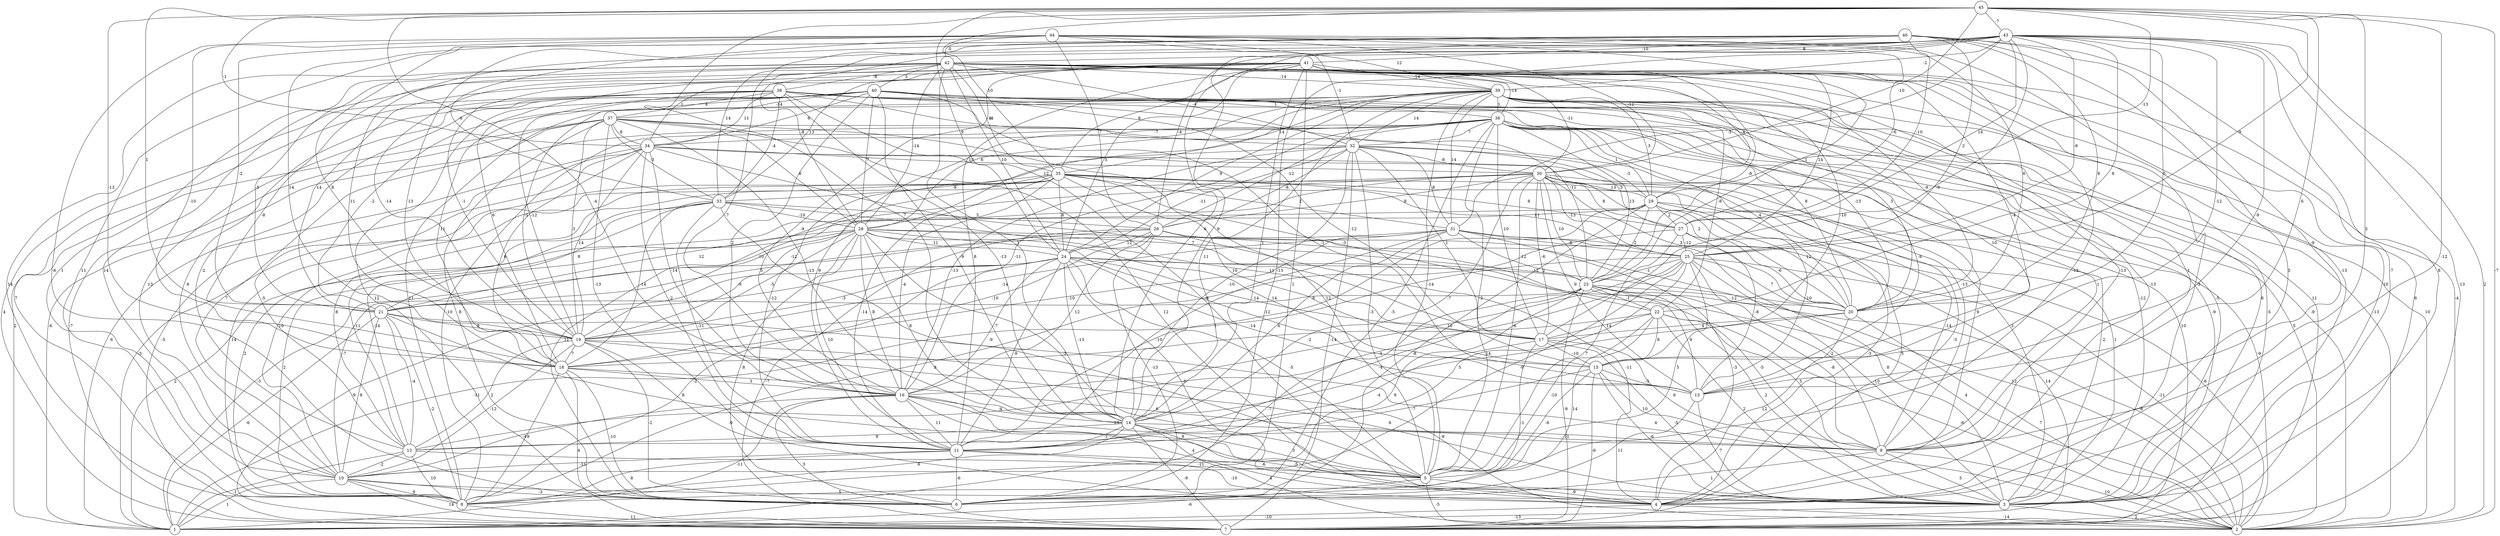 graph { 
	 fontname="Helvetica,Arial,sans-serif" 
	 node [shape = circle]; 
	 46 -- 3 [label = "-7"];
	 46 -- 4 [label = "3"];
	 46 -- 8 [label = "11"];
	 46 -- 9 [label = "-9"];
	 46 -- 14 [label = "9"];
	 46 -- 16 [label = "-7"];
	 46 -- 18 [label = "13"];
	 46 -- 19 [label = "8"];
	 46 -- 20 [label = "8"];
	 46 -- 25 [label = "2"];
	 46 -- 27 [label = "-10"];
	 46 -- 41 [label = "-10"];
	 45 -- 2 [label = "-7"];
	 45 -- 4 [label = "-12"];
	 45 -- 9 [label = "3"];
	 45 -- 13 [label = "6"];
	 45 -- 14 [label = "7"];
	 45 -- 16 [label = "-4"];
	 45 -- 18 [label = "-13"];
	 45 -- 21 [label = "1"];
	 45 -- 24 [label = "9"];
	 45 -- 25 [label = "9"];
	 45 -- 29 [label = "-13"];
	 45 -- 30 [label = "-10"];
	 45 -- 34 [label = "-1"];
	 45 -- 35 [label = "10"];
	 45 -- 43 [label = "-7"];
	 44 -- 3 [label = "-13"];
	 44 -- 6 [label = "-8"];
	 44 -- 18 [label = "-10"];
	 44 -- 19 [label = "14"];
	 44 -- 20 [label = "6"];
	 44 -- 21 [label = "-2"];
	 44 -- 23 [label = "-1"];
	 44 -- 26 [label = "7"];
	 44 -- 27 [label = "-6"];
	 44 -- 30 [label = "-12"];
	 44 -- 32 [label = "-1"];
	 44 -- 33 [label = "-6"];
	 44 -- 39 [label = "12"];
	 44 -- 42 [label = "-5"];
	 43 -- 2 [label = "2"];
	 43 -- 3 [label = "8"];
	 43 -- 6 [label = "-13"];
	 43 -- 7 [label = "13"];
	 43 -- 13 [label = "-9"];
	 43 -- 14 [label = "-6"];
	 43 -- 15 [label = "-12"];
	 43 -- 17 [label = "-8"];
	 43 -- 18 [label = "11"];
	 43 -- 20 [label = "5"];
	 43 -- 22 [label = "8"];
	 43 -- 25 [label = "-8"];
	 43 -- 26 [label = "-4"];
	 43 -- 27 [label = "14"];
	 43 -- 28 [label = "-8"];
	 43 -- 31 [label = "-5"];
	 43 -- 33 [label = "14"];
	 43 -- 39 [label = "-2"];
	 43 -- 42 [label = "8"];
	 42 -- 4 [label = "-13"];
	 42 -- 7 [label = "11"];
	 42 -- 8 [label = "14"];
	 42 -- 10 [label = "1"];
	 42 -- 14 [label = "1"];
	 42 -- 15 [label = "-10"];
	 42 -- 18 [label = "-8"];
	 42 -- 19 [label = "-14"];
	 42 -- 20 [label = "-9"];
	 42 -- 21 [label = "-5"];
	 42 -- 24 [label = "10"];
	 42 -- 28 [label = "-14"];
	 42 -- 29 [label = "-4"];
	 42 -- 32 [label = "-4"];
	 42 -- 35 [label = "4"];
	 42 -- 36 [label = "-14"];
	 42 -- 38 [label = "-8"];
	 42 -- 39 [label = "-14"];
	 42 -- 40 [label = "3"];
	 41 -- 2 [label = "-4"];
	 41 -- 3 [label = "10"];
	 41 -- 4 [label = "-3"];
	 41 -- 5 [label = "-12"];
	 41 -- 6 [label = "1"];
	 41 -- 7 [label = "6"];
	 41 -- 10 [label = "14"];
	 41 -- 11 [label = "8"];
	 41 -- 14 [label = "1"];
	 41 -- 15 [label = "-4"];
	 41 -- 16 [label = "-9"];
	 41 -- 18 [label = "6"];
	 41 -- 19 [label = "-1"];
	 41 -- 21 [label = "14"];
	 41 -- 23 [label = "-8"];
	 41 -- 24 [label = "5"];
	 41 -- 25 [label = "14"];
	 41 -- 30 [label = "-11"];
	 41 -- 33 [label = "13"];
	 41 -- 34 [label = "1"];
	 41 -- 35 [label = "8"];
	 41 -- 39 [label = "-14"];
	 40 -- 2 [label = "-13"];
	 40 -- 3 [label = "-5"];
	 40 -- 6 [label = "12"];
	 40 -- 9 [label = "-13"];
	 40 -- 10 [label = "13"];
	 40 -- 12 [label = "-2"];
	 40 -- 13 [label = "-1"];
	 40 -- 14 [label = "-9"];
	 40 -- 15 [label = "-12"];
	 40 -- 16 [label = "2"];
	 40 -- 18 [label = "11"];
	 40 -- 19 [label = "-5"];
	 40 -- 20 [label = "-13"];
	 40 -- 28 [label = "7"];
	 40 -- 34 [label = "6"];
	 40 -- 36 [label = "1"];
	 40 -- 37 [label = "-14"];
	 39 -- 2 [label = "10"];
	 39 -- 3 [label = "8"];
	 39 -- 5 [label = "-14"];
	 39 -- 7 [label = "-5"];
	 39 -- 8 [label = "11"];
	 39 -- 9 [label = "1"];
	 39 -- 11 [label = "9"];
	 39 -- 13 [label = "10"];
	 39 -- 14 [label = "11"];
	 39 -- 20 [label = "3"];
	 39 -- 21 [label = "-2"];
	 39 -- 22 [label = "-8"];
	 39 -- 24 [label = "9"];
	 39 -- 28 [label = "6"];
	 39 -- 29 [label = "3"];
	 39 -- 31 [label = "14"];
	 39 -- 32 [label = "14"];
	 39 -- 35 [label = "14"];
	 39 -- 36 [label = "1"];
	 38 -- 2 [label = "-9"];
	 38 -- 3 [label = "-12"];
	 38 -- 4 [label = "-6"];
	 38 -- 7 [label = "4"];
	 38 -- 8 [label = "7"];
	 38 -- 10 [label = "6"];
	 38 -- 14 [label = "-13"];
	 38 -- 19 [label = "-12"];
	 38 -- 20 [label = "8"];
	 38 -- 23 [label = "-11"];
	 38 -- 32 [label = "-14"];
	 38 -- 33 [label = "-4"];
	 38 -- 34 [label = "11"];
	 38 -- 37 [label = "4"];
	 37 -- 1 [label = "2"];
	 37 -- 4 [label = "12"];
	 37 -- 5 [label = "12"];
	 37 -- 6 [label = "8"];
	 37 -- 7 [label = "-7"];
	 37 -- 9 [label = "-13"];
	 37 -- 10 [label = "7"];
	 37 -- 11 [label = "-13"];
	 37 -- 14 [label = "-13"];
	 37 -- 19 [label = "3"];
	 37 -- 28 [label = "8"];
	 37 -- 33 [label = "-3"];
	 37 -- 34 [label = "8"];
	 36 -- 1 [label = "-6"];
	 36 -- 2 [label = "5"];
	 36 -- 3 [label = "-9"];
	 36 -- 4 [label = "9"];
	 36 -- 5 [label = "-2"];
	 36 -- 6 [label = "-5"];
	 36 -- 7 [label = "10"];
	 36 -- 8 [label = "-10"];
	 36 -- 9 [label = "1"];
	 36 -- 13 [label = "-8"];
	 36 -- 16 [label = "-11"];
	 36 -- 17 [label = "10"];
	 36 -- 20 [label = "4"];
	 36 -- 23 [label = "13"];
	 36 -- 26 [label = "-12"];
	 36 -- 28 [label = "12"];
	 36 -- 29 [label = "1"];
	 36 -- 32 [label = "7"];
	 36 -- 34 [label = "-7"];
	 35 -- 1 [label = "-3"];
	 35 -- 3 [label = "1"];
	 35 -- 7 [label = "5"];
	 35 -- 10 [label = "10"];
	 35 -- 11 [label = "-14"];
	 35 -- 12 [label = "8"];
	 35 -- 15 [label = "10"];
	 35 -- 16 [label = "-4"];
	 35 -- 19 [label = "10"];
	 35 -- 22 [label = "-3"];
	 35 -- 24 [label = "8"];
	 35 -- 25 [label = "11"];
	 35 -- 27 [label = "8"];
	 35 -- 31 [label = "2"];
	 35 -- 33 [label = "-9"];
	 34 -- 1 [label = "6"];
	 34 -- 3 [label = "3"];
	 34 -- 7 [label = "-5"];
	 34 -- 11 [label = "-2"];
	 34 -- 12 [label = "-5"];
	 34 -- 16 [label = "-14"];
	 34 -- 17 [label = "7"];
	 34 -- 18 [label = "6"];
	 34 -- 19 [label = "14"];
	 34 -- 20 [label = "2"];
	 34 -- 30 [label = "13"];
	 33 -- 5 [label = "-9"];
	 33 -- 8 [label = "2"];
	 33 -- 11 [label = "-11"];
	 33 -- 12 [label = "-11"];
	 33 -- 17 [label = "11"];
	 33 -- 18 [label = "-14"];
	 33 -- 21 [label = "8"];
	 33 -- 26 [label = "3"];
	 33 -- 28 [label = "-10"];
	 32 -- 5 [label = "-3"];
	 32 -- 7 [label = "-14"];
	 32 -- 11 [label = "-12"];
	 32 -- 14 [label = "-10"];
	 32 -- 16 [label = "-13"];
	 32 -- 17 [label = "1"];
	 32 -- 24 [label = "-11"];
	 32 -- 26 [label = "-8"];
	 32 -- 27 [label = "3"];
	 32 -- 29 [label = "-3"];
	 32 -- 30 [label = "-8"];
	 32 -- 31 [label = "8"];
	 31 -- 1 [label = "-3"];
	 31 -- 3 [label = "8"];
	 31 -- 4 [label = "-3"];
	 31 -- 7 [label = "14"];
	 31 -- 11 [label = "-10"];
	 31 -- 14 [label = "6"];
	 31 -- 18 [label = "-10"];
	 31 -- 19 [label = "-14"];
	 31 -- 23 [label = "12"];
	 31 -- 25 [label = "-8"];
	 30 -- 2 [label = "-9"];
	 30 -- 3 [label = "-2"];
	 30 -- 4 [label = "-3"];
	 30 -- 5 [label = "-6"];
	 30 -- 6 [label = "11"];
	 30 -- 8 [label = "14"];
	 30 -- 13 [label = "9"];
	 30 -- 14 [label = "-7"];
	 30 -- 17 [label = "-6"];
	 30 -- 19 [label = "-12"];
	 30 -- 20 [label = "3"];
	 30 -- 23 [label = "10"];
	 30 -- 25 [label = "-13"];
	 30 -- 26 [label = "9"];
	 30 -- 27 [label = "8"];
	 30 -- 29 [label = "13"];
	 29 -- 4 [label = "-3"];
	 29 -- 6 [label = "-8"];
	 29 -- 9 [label = "-14"];
	 29 -- 11 [label = "1"];
	 29 -- 12 [label = "-14"];
	 29 -- 13 [label = "-10"];
	 29 -- 20 [label = "12"];
	 29 -- 21 [label = "12"];
	 29 -- 23 [label = "2"];
	 29 -- 27 [label = "2"];
	 28 -- 1 [label = "2"];
	 28 -- 2 [label = "12"];
	 28 -- 5 [label = "-3"];
	 28 -- 6 [label = "8"];
	 28 -- 8 [label = "2"];
	 28 -- 10 [label = "-7"];
	 28 -- 11 [label = "10"];
	 28 -- 13 [label = "-12"];
	 28 -- 14 [label = "8"];
	 28 -- 15 [label = "14"];
	 28 -- 16 [label = "8"];
	 28 -- 19 [label = "-5"];
	 28 -- 20 [label = "2"];
	 28 -- 24 [label = "11"];
	 27 -- 5 [label = "7"];
	 27 -- 8 [label = "8"];
	 27 -- 13 [label = "-8"];
	 27 -- 20 [label = "-6"];
	 27 -- 25 [label = "-12"];
	 26 -- 2 [label = "-6"];
	 26 -- 3 [label = "-5"];
	 26 -- 4 [label = "-11"];
	 26 -- 6 [label = "-13"];
	 26 -- 7 [label = "-7"];
	 26 -- 16 [label = "12"];
	 26 -- 18 [label = "-10"];
	 26 -- 21 [label = "5"];
	 26 -- 24 [label = "12"];
	 25 -- 1 [label = "-11"];
	 25 -- 2 [label = "-11"];
	 25 -- 3 [label = "-10"];
	 25 -- 5 [label = "5"];
	 25 -- 9 [label = "-2"];
	 25 -- 10 [label = "-9"];
	 25 -- 11 [label = "14"];
	 25 -- 12 [label = "-4"];
	 25 -- 16 [label = "10"];
	 25 -- 20 [label = "7"];
	 25 -- 23 [label = "-1"];
	 24 -- 2 [label = "4"];
	 24 -- 4 [label = "-6"];
	 24 -- 5 [label = "-5"];
	 24 -- 7 [label = "-9"];
	 24 -- 8 [label = "-2"];
	 24 -- 11 [label = "-9"];
	 24 -- 13 [label = "-14"];
	 24 -- 14 [label = "-13"];
	 24 -- 16 [label = "-7"];
	 24 -- 17 [label = "14"];
	 24 -- 19 [label = "-3"];
	 24 -- 21 [label = "-9"];
	 24 -- 23 [label = "-12"];
	 23 -- 1 [label = "-7"];
	 23 -- 2 [label = "-8"];
	 23 -- 3 [label = "2"];
	 23 -- 7 [label = "-9"];
	 23 -- 8 [label = "9"];
	 23 -- 9 [label = "-8"];
	 23 -- 11 [label = "-4"];
	 23 -- 13 [label = "9"];
	 23 -- 20 [label = "-12"];
	 23 -- 21 [label = "8"];
	 23 -- 22 [label = "-1"];
	 22 -- 2 [label = "-6"];
	 22 -- 3 [label = "2"];
	 22 -- 5 [label = "-10"];
	 22 -- 8 [label = "14"];
	 22 -- 9 [label = "5"];
	 22 -- 15 [label = "8"];
	 22 -- 17 [label = "14"];
	 22 -- 18 [label = "-2"];
	 21 -- 1 [label = "-6"];
	 21 -- 2 [label = "4"];
	 21 -- 5 [label = "8"];
	 21 -- 8 [label = "-2"];
	 21 -- 10 [label = "8"];
	 21 -- 12 [label = "-4"];
	 21 -- 19 [label = "8"];
	 20 -- 2 [label = "7"];
	 20 -- 4 [label = "12"];
	 20 -- 14 [label = "5"];
	 20 -- 17 [label = "4"];
	 19 -- 2 [label = "-8"];
	 19 -- 3 [label = "6"];
	 19 -- 4 [label = "-9"];
	 19 -- 6 [label = "-2"];
	 19 -- 10 [label = "-12"];
	 19 -- 12 [label = "2"];
	 19 -- 18 [label = "7"];
	 18 -- 6 [label = "-10"];
	 18 -- 7 [label = "4"];
	 18 -- 8 [label = "9"];
	 18 -- 9 [label = "6"];
	 18 -- 16 [label = "3"];
	 17 -- 3 [label = "-5"];
	 17 -- 6 [label = "-1"];
	 17 -- 9 [label = "6"];
	 17 -- 12 [label = "-4"];
	 17 -- 15 [label = "-10"];
	 16 -- 1 [label = "-11"];
	 16 -- 3 [label = "4"];
	 16 -- 5 [label = "8"];
	 16 -- 7 [label = "3"];
	 16 -- 9 [label = "13"];
	 16 -- 10 [label = "-4"];
	 16 -- 11 [label = "11"];
	 16 -- 14 [label = "-4"];
	 15 -- 3 [label = "-6"];
	 15 -- 5 [label = "-6"];
	 15 -- 7 [label = "-6"];
	 15 -- 9 [label = "10"];
	 15 -- 11 [label = "-7"];
	 15 -- 13 [label = "-3"];
	 14 -- 2 [label = "4"];
	 14 -- 3 [label = "-5"];
	 14 -- 5 [label = "3"];
	 14 -- 7 [label = "-9"];
	 14 -- 8 [label = "6"];
	 14 -- 9 [label = "-11"];
	 14 -- 11 [label = "-1"];
	 14 -- 12 [label = "9"];
	 13 -- 3 [label = "7"];
	 13 -- 6 [label = "11"];
	 12 -- 1 [label = "-1"];
	 12 -- 5 [label = "-11"];
	 12 -- 8 [label = "10"];
	 12 -- 10 [label = "-2"];
	 11 -- 4 [label = "-10"];
	 11 -- 5 [label = "-6"];
	 11 -- 6 [label = "-6"];
	 11 -- 8 [label = "8"];
	 11 -- 10 [label = "-11"];
	 10 -- 1 [label = "1"];
	 10 -- 3 [label = "5"];
	 10 -- 6 [label = "-3"];
	 10 -- 7 [label = "14"];
	 10 -- 8 [label = "9"];
	 9 -- 2 [label = "10"];
	 9 -- 3 [label = "5"];
	 9 -- 6 [label = "1"];
	 8 -- 7 [label = "11"];
	 5 -- 1 [label = "-6"];
	 5 -- 2 [label = "-5"];
	 5 -- 4 [label = "-9"];
	 4 -- 1 [label = "-10"];
	 4 -- 2 [label = "-14"];
	 3 -- 1 [label = "-13"];
	 3 -- 2 [label = "2"];
	 1;
	 2;
	 3;
	 4;
	 5;
	 6;
	 7;
	 8;
	 9;
	 10;
	 11;
	 12;
	 13;
	 14;
	 15;
	 16;
	 17;
	 18;
	 19;
	 20;
	 21;
	 22;
	 23;
	 24;
	 25;
	 26;
	 27;
	 28;
	 29;
	 30;
	 31;
	 32;
	 33;
	 34;
	 35;
	 36;
	 37;
	 38;
	 39;
	 40;
	 41;
	 42;
	 43;
	 44;
	 45;
	 46;
}
